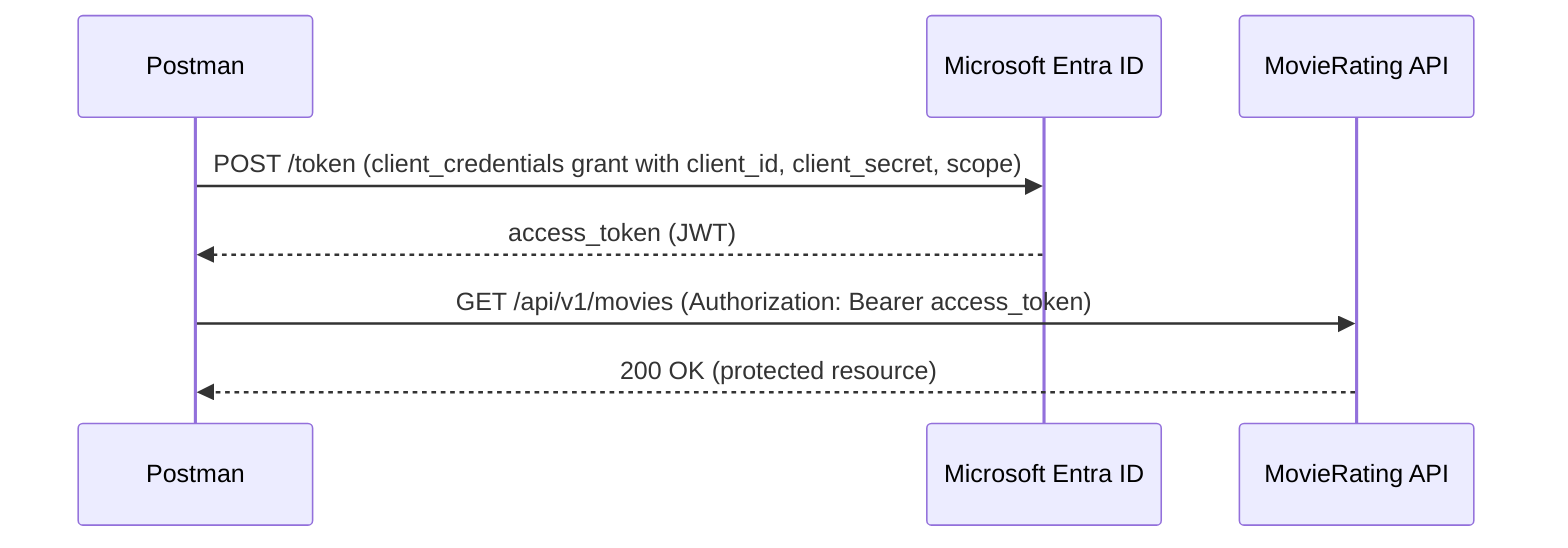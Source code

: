 sequenceDiagram
    participant Postman
    participant Entra as Microsoft Entra ID
    participant App as MovieRating API

    Postman->>Entra: POST /token (client_credentials grant with client_id, client_secret, scope)
    Entra-->>Postman: access_token (JWT)
    Postman->>App: GET /api/v1/movies (Authorization: Bearer access_token)
    App-->>Postman: 200 OK (protected resource)